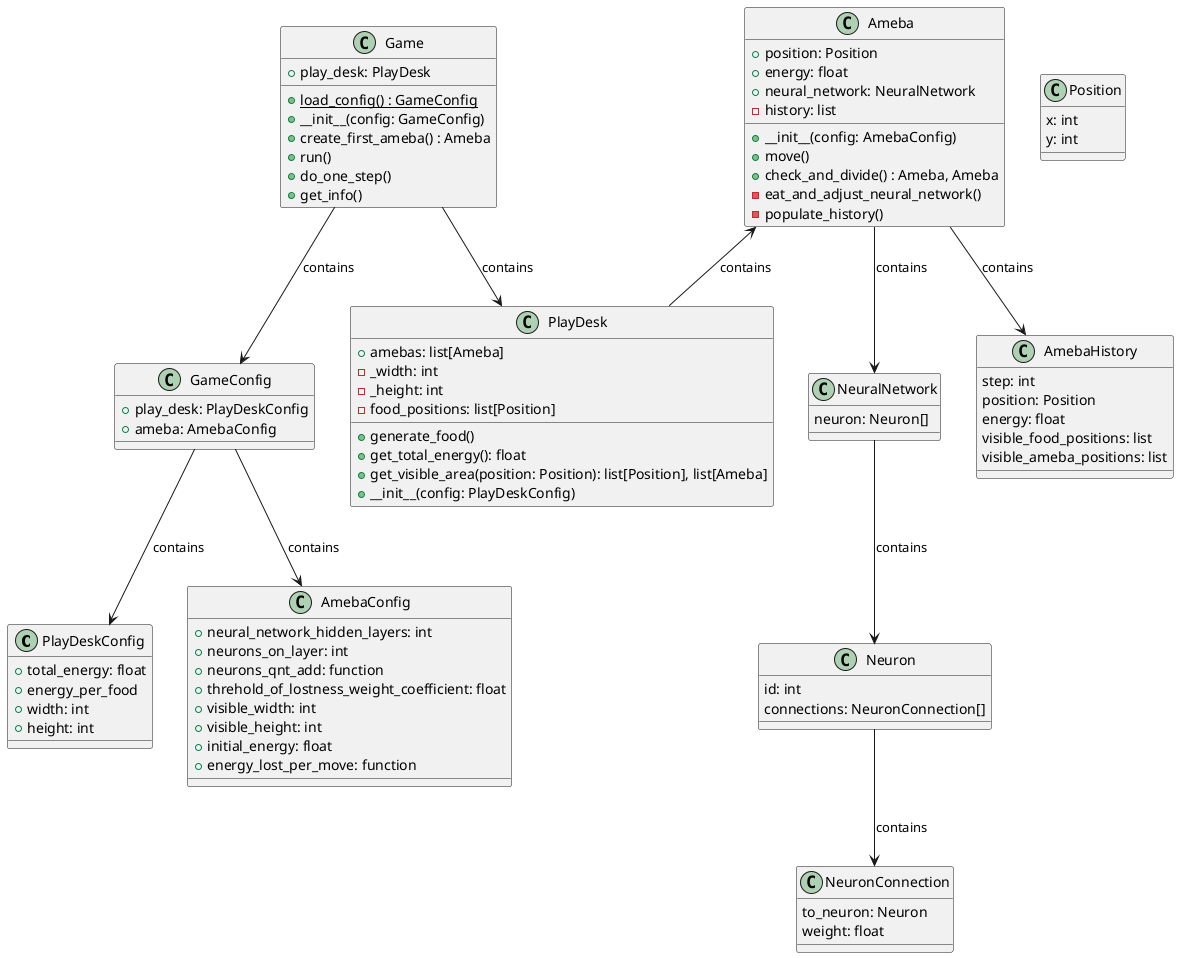 @startuml


class PlayDeskConfig {
    + total_energy: float
    + energy_per_food
    + width: int
    + height: int
}

class AmebaConfig {
    + neural_network_hidden_layers: int
    + neurons_on_layer: int
    + neurons_qnt_add: function
    + threhold_of_lostness_weight_coefficient: float
    + visible_width: int
    + visible_height: int
    + initial_energy: float
    + energy_lost_per_move: function
}

class GameConfig {
    + play_desk: PlayDeskConfig
    + ameba: AmebaConfig

}

GameConfig --> PlayDeskConfig : contains
GameConfig --> AmebaConfig : contains


class PlayDesk {
    + amebas: list[Ameba]
    - _width: int
    - _height: int
    - food_positions: list[Position]
    + generate_food()
    + get_total_energy(): float
    + get_visible_area(position: Position): list[Position], list[Ameba]
    + __init__(config: PlayDeskConfig)
}


class NeuronConnection {
    to_neuron: Neuron
    weight: float
}


class Neuron {
    id: int
    connections: NeuronConnection[]
}


Neuron --> NeuronConnection : contains


class NeuralNetwork {
    neuron: Neuron[]
}

NeuralNetwork --> Neuron : contains


class Position {
    x: int
    y: int
}

class AmebaHistory {
    step: int
    position: Position
    energy: float
    visible_food_positions: list
    visible_ameba_positions: list
}


class Ameba {
    + position: Position
    + energy: float
    + neural_network: NeuralNetwork
    - history: list
    + __init__(config: AmebaConfig)
    + move()
    + check_and_divide() : Ameba, Ameba
    - eat_and_adjust_neural_network()
    - populate_history()
}

Ameba --> AmebaHistory : contains
Ameba --> NeuralNetwork : contains
Ameba <-- PlayDesk : contains


class Game {
    + {static} load_config() : GameConfig
    + play_desk: PlayDesk
    + __init__(config: GameConfig)
    + create_first_ameba() : Ameba
    + run()
    + do_one_step()
    + get_info()
}

Game --> PlayDesk : contains
Game --> GameConfig : contains


@enduml